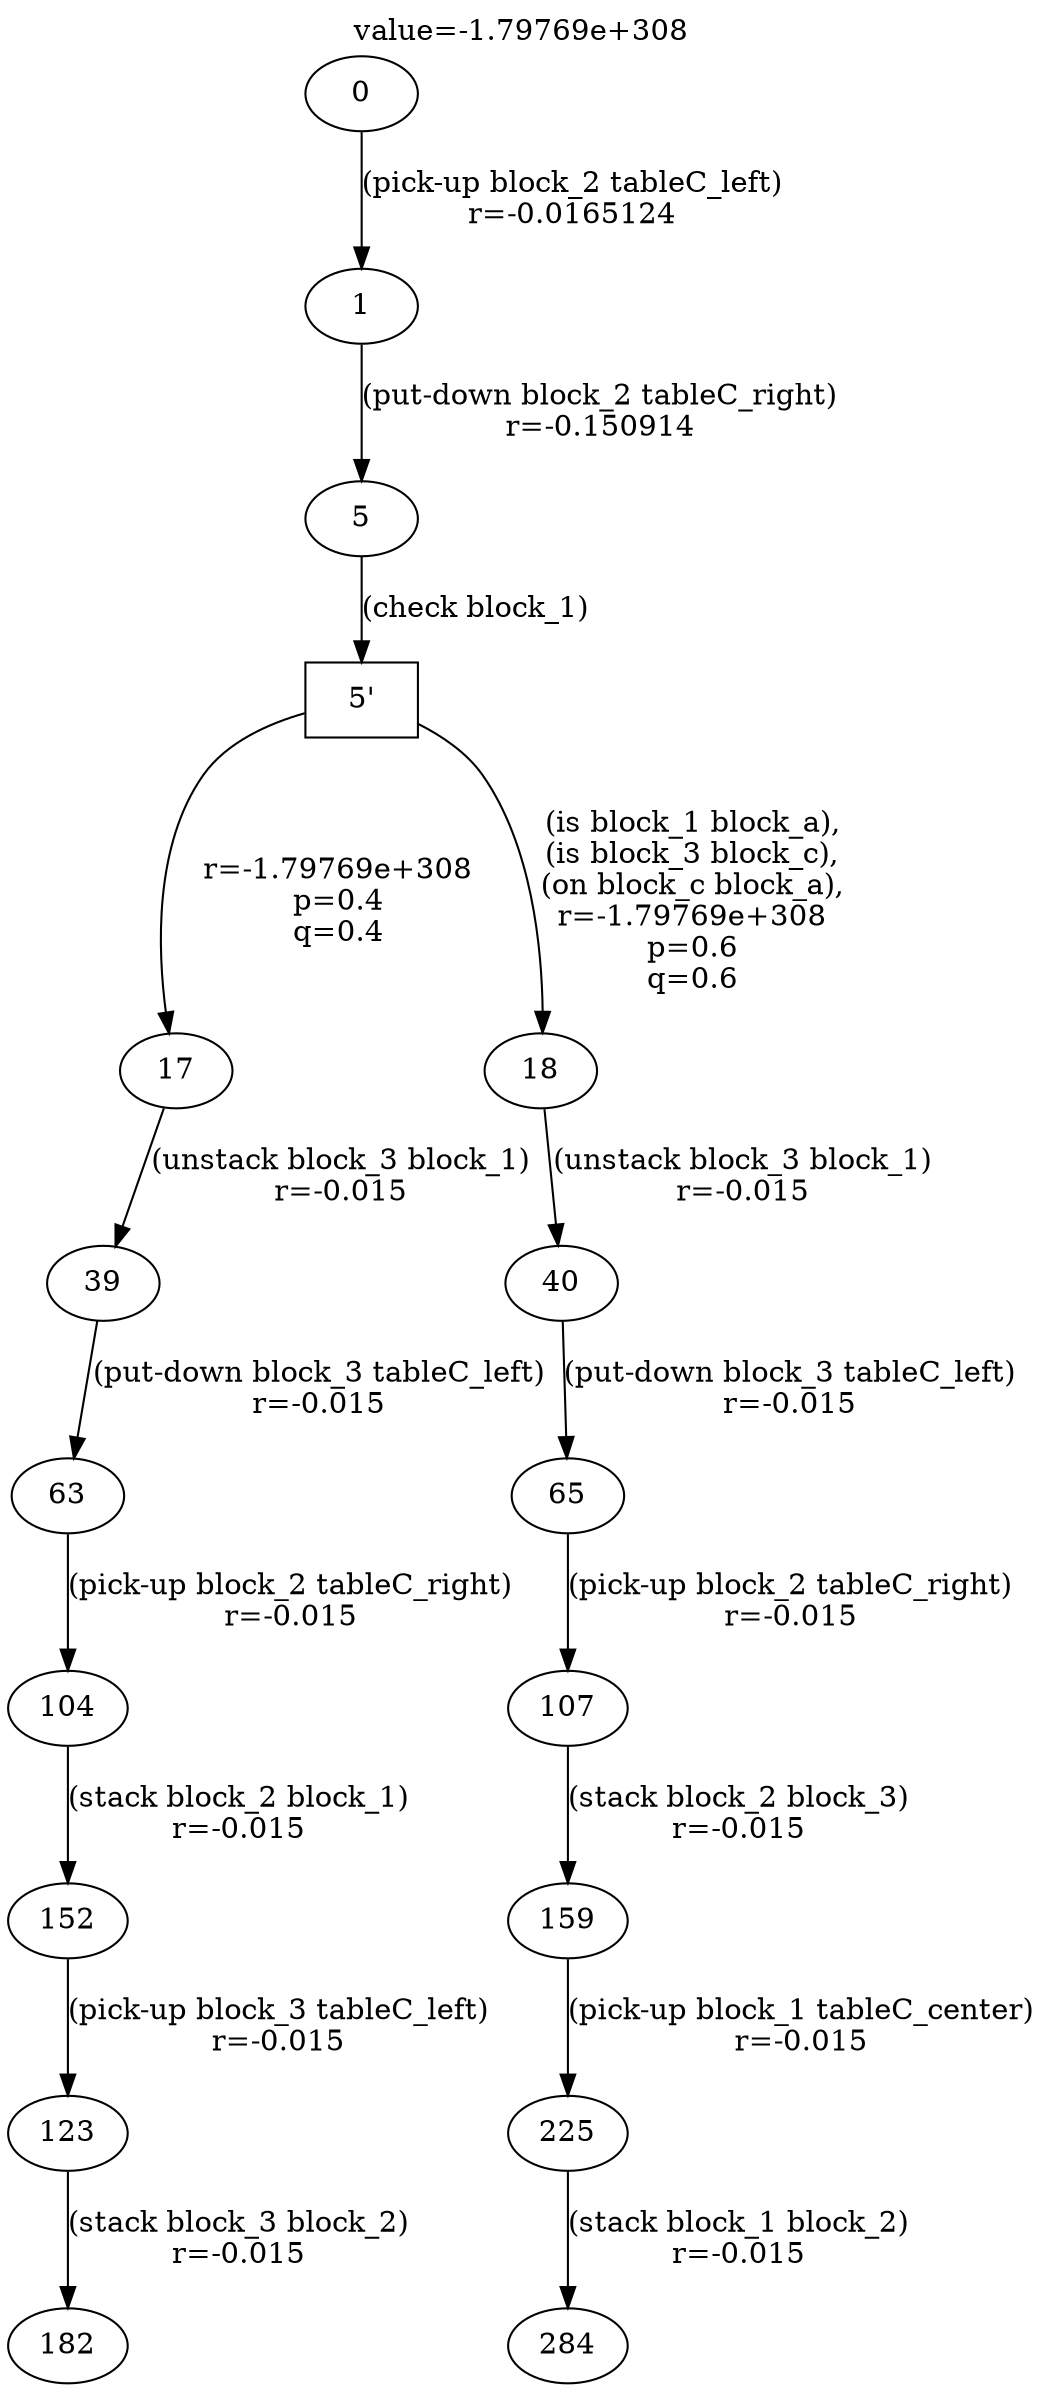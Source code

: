 digraph g{
label="value=-1.79769e+308"
labelloc=top
0->1 [ label="(pick-up block_2 tableC_left)
r=-0.0165124" ];
1->5 [ label="(put-down block_2 tableC_right)
r=-0.150914" ];
"5'" [ shape=box ] ;
5->"5'" [ label="(check block_1)" ];
"5'"->17 [ label="
r=-1.79769e+308
p=0.4
q=0.4" ];
17->39 [ label="(unstack block_3 block_1)
r=-0.015" ];
39->63 [ label="(put-down block_3 tableC_left)
r=-0.015" ];
63->104 [ label="(pick-up block_2 tableC_right)
r=-0.015" ];
104->152 [ label="(stack block_2 block_1)
r=-0.015" ];
152->123 [ label="(pick-up block_3 tableC_left)
r=-0.015" ];
123->182 [ label="(stack block_3 block_2)
r=-0.015" ];
"5'"->18 [ label="
(is block_1 block_a),
(is block_3 block_c),
(on block_c block_a),
r=-1.79769e+308
p=0.6
q=0.6" ];
18->40 [ label="(unstack block_3 block_1)
r=-0.015" ];
40->65 [ label="(put-down block_3 tableC_left)
r=-0.015" ];
65->107 [ label="(pick-up block_2 tableC_right)
r=-0.015" ];
107->159 [ label="(stack block_2 block_3)
r=-0.015" ];
159->225 [ label="(pick-up block_1 tableC_center)
r=-0.015" ];
225->284 [ label="(stack block_1 block_2)
r=-0.015" ];
}

